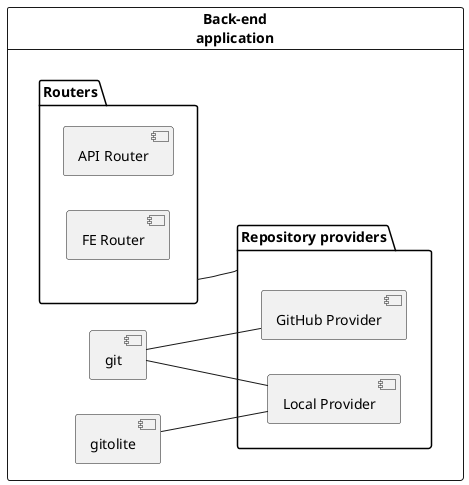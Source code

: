 @startuml
left to right direction


card "Back-end\napplication" as be {
  folder Routers as r {
    component "API Router" as rapi
    component "FE Router" as rfe
  }
  folder "Repository providers" as p {
    component "GitHub Provider" as github
    component "Local Provider" as local
  }
  component git
  component gitolite
  gitolite -- local
  git -- github
  git -- local
  r -- p
}

@enduml